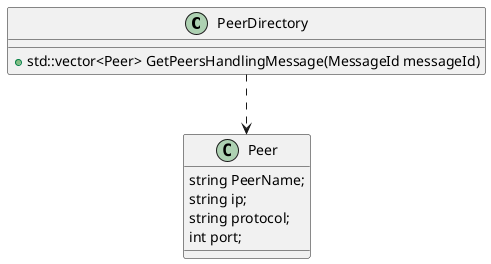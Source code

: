 @startuml
class PeerDirectory
{    
   +std::vector<Peer> GetPeersHandlingMessage(MessageId messageId)
}

class Peer
{
   string PeerName;
   string ip;
   string protocol;
   int port;
}

PeerDirectory..>Peer
@enduml
